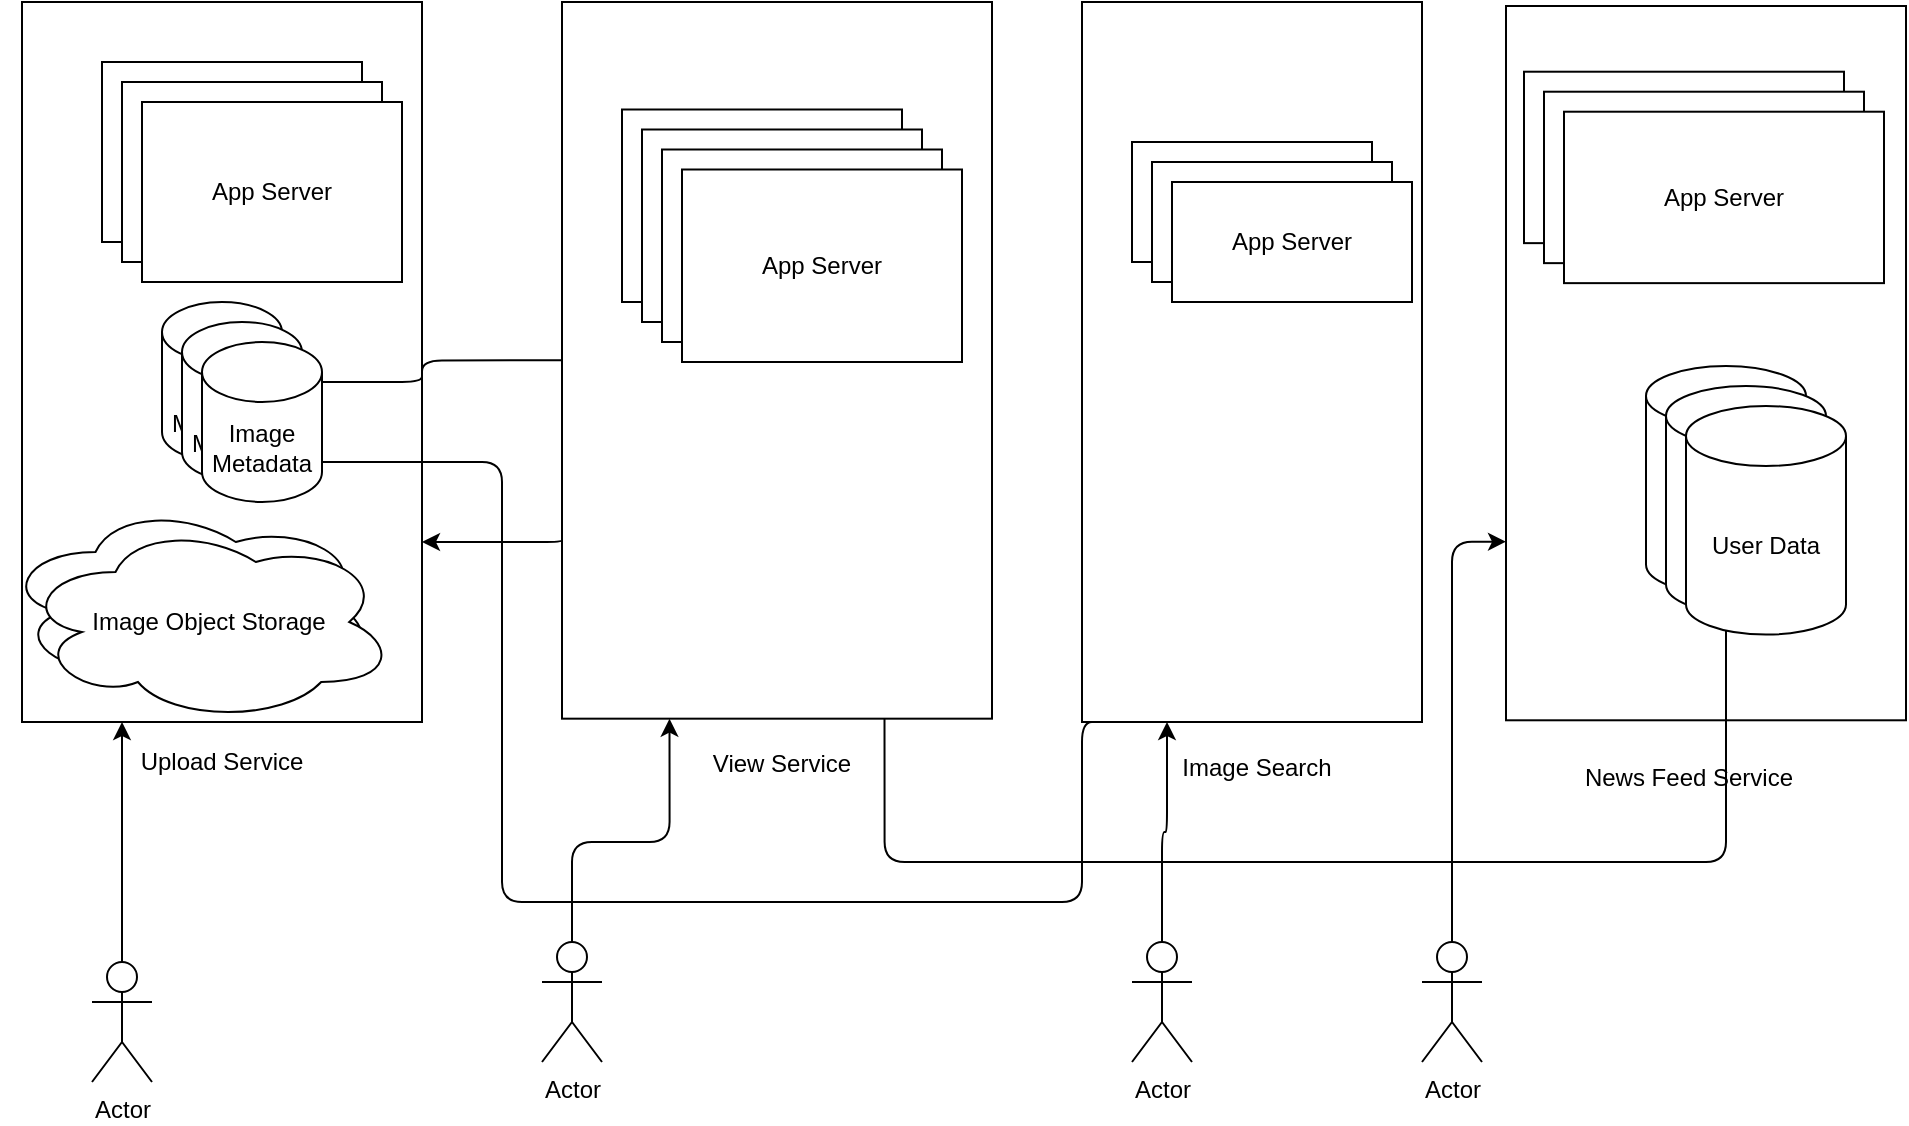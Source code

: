 <mxfile version="13.9.2" type="github">
  <diagram id="OetNqehpfH3lyW26qQmy" name="Page-1">
    <mxGraphModel dx="786" dy="439" grid="1" gridSize="10" guides="1" tooltips="1" connect="1" arrows="1" fold="1" page="1" pageScale="1" pageWidth="850" pageHeight="1100" math="0" shadow="0">
      <root>
        <mxCell id="0" />
        <mxCell id="1" parent="0" />
        <mxCell id="Pfn347-1Jo6gLOCdynuy-36" value="" style="rounded=0;whiteSpace=wrap;html=1;" vertex="1" parent="1">
          <mxGeometry x="550" y="10" width="170" height="360" as="geometry" />
        </mxCell>
        <mxCell id="Pfn347-1Jo6gLOCdynuy-8" value="" style="group" vertex="1" connectable="0" parent="1">
          <mxGeometry x="20" y="10" width="200" height="390" as="geometry" />
        </mxCell>
        <mxCell id="Pfn347-1Jo6gLOCdynuy-6" value="" style="rounded=0;whiteSpace=wrap;html=1;" vertex="1" parent="Pfn347-1Jo6gLOCdynuy-8">
          <mxGeometry width="200" height="360" as="geometry" />
        </mxCell>
        <mxCell id="Pfn347-1Jo6gLOCdynuy-3" value="App Server" style="rounded=0;whiteSpace=wrap;html=1;align=center;" vertex="1" parent="Pfn347-1Jo6gLOCdynuy-8">
          <mxGeometry x="40" y="30" width="130" height="90" as="geometry" />
        </mxCell>
        <mxCell id="Pfn347-1Jo6gLOCdynuy-4" value="Image Metadata" style="shape=cylinder3;whiteSpace=wrap;html=1;boundedLbl=1;backgroundOutline=1;size=15;" vertex="1" parent="Pfn347-1Jo6gLOCdynuy-8">
          <mxGeometry x="70" y="150" width="60" height="80" as="geometry" />
        </mxCell>
        <mxCell id="Pfn347-1Jo6gLOCdynuy-5" value="Image Object Storage" style="ellipse;shape=cloud;whiteSpace=wrap;html=1;" vertex="1" parent="Pfn347-1Jo6gLOCdynuy-8">
          <mxGeometry x="-10" y="250" width="187" height="100" as="geometry" />
        </mxCell>
        <mxCell id="Pfn347-1Jo6gLOCdynuy-7" value="Upload Service" style="text;html=1;strokeColor=none;fillColor=none;align=center;verticalAlign=middle;whiteSpace=wrap;rounded=0;" vertex="1" parent="Pfn347-1Jo6gLOCdynuy-8">
          <mxGeometry x="50" y="370" width="100" height="20" as="geometry" />
        </mxCell>
        <mxCell id="Pfn347-1Jo6gLOCdynuy-12" value="" style="group" vertex="1" connectable="0" parent="1">
          <mxGeometry x="290" y="10" width="215" height="430" as="geometry" />
        </mxCell>
        <mxCell id="Pfn347-1Jo6gLOCdynuy-10" value="" style="rounded=0;whiteSpace=wrap;html=1;" vertex="1" parent="Pfn347-1Jo6gLOCdynuy-12">
          <mxGeometry width="215" height="358.333" as="geometry" />
        </mxCell>
        <mxCell id="Pfn347-1Jo6gLOCdynuy-9" value="App Server" style="rounded=0;whiteSpace=wrap;html=1;" vertex="1" parent="Pfn347-1Jo6gLOCdynuy-12">
          <mxGeometry x="30" y="53.75" width="140" height="96.25" as="geometry" />
        </mxCell>
        <mxCell id="Pfn347-1Jo6gLOCdynuy-11" value="View Service" style="text;html=1;strokeColor=none;fillColor=none;align=center;verticalAlign=middle;whiteSpace=wrap;rounded=0;" vertex="1" parent="Pfn347-1Jo6gLOCdynuy-12">
          <mxGeometry x="65" y="363.167" width="90" height="35.833" as="geometry" />
        </mxCell>
        <mxCell id="Pfn347-1Jo6gLOCdynuy-13" value="" style="endArrow=classic;html=1;edgeStyle=orthogonalEdgeStyle;exitX=0;exitY=0.5;exitDx=0;exitDy=0;entryX=1;entryY=0.5;entryDx=0;entryDy=0;entryPerimeter=0;" edge="1" parent="1" source="Pfn347-1Jo6gLOCdynuy-10" target="Pfn347-1Jo6gLOCdynuy-4">
          <mxGeometry width="50" height="50" relative="1" as="geometry">
            <mxPoint x="410" y="110" as="sourcePoint" />
            <mxPoint x="430" y="180" as="targetPoint" />
          </mxGeometry>
        </mxCell>
        <mxCell id="Pfn347-1Jo6gLOCdynuy-17" value="" style="endArrow=classic;html=1;edgeStyle=orthogonalEdgeStyle;exitX=0;exitY=0.75;exitDx=0;exitDy=0;entryX=1;entryY=0.75;entryDx=0;entryDy=0;" edge="1" parent="1" source="Pfn347-1Jo6gLOCdynuy-10" target="Pfn347-1Jo6gLOCdynuy-6">
          <mxGeometry width="50" height="50" relative="1" as="geometry">
            <mxPoint x="510" y="270" as="sourcePoint" />
            <mxPoint x="333" y="310" as="targetPoint" />
            <Array as="points">
              <mxPoint x="290" y="280" />
            </Array>
          </mxGeometry>
        </mxCell>
        <mxCell id="Pfn347-1Jo6gLOCdynuy-24" value="" style="group" vertex="1" connectable="0" parent="1">
          <mxGeometry x="762" y="12" width="200" height="400" as="geometry" />
        </mxCell>
        <mxCell id="Pfn347-1Jo6gLOCdynuy-20" value="" style="rounded=0;whiteSpace=wrap;html=1;" vertex="1" parent="Pfn347-1Jo6gLOCdynuy-24">
          <mxGeometry width="200" height="357.143" as="geometry" />
        </mxCell>
        <mxCell id="Pfn347-1Jo6gLOCdynuy-23" value="" style="group" vertex="1" connectable="0" parent="Pfn347-1Jo6gLOCdynuy-24">
          <mxGeometry x="20" y="42.857" width="160" height="357.143" as="geometry" />
        </mxCell>
        <mxCell id="Pfn347-1Jo6gLOCdynuy-18" value="App Server" style="rounded=0;whiteSpace=wrap;html=1;" vertex="1" parent="Pfn347-1Jo6gLOCdynuy-23">
          <mxGeometry x="-11" y="-10" width="160" height="85.714" as="geometry" />
        </mxCell>
        <mxCell id="Pfn347-1Jo6gLOCdynuy-21" value="News Feed Service" style="text;html=1;strokeColor=none;fillColor=none;align=center;verticalAlign=middle;whiteSpace=wrap;rounded=0;" vertex="1" parent="Pfn347-1Jo6gLOCdynuy-23">
          <mxGeometry x="10" y="328.57" width="123.33" height="28.57" as="geometry" />
        </mxCell>
        <mxCell id="Pfn347-1Jo6gLOCdynuy-19" value="User Data" style="shape=cylinder3;whiteSpace=wrap;html=1;boundedLbl=1;backgroundOutline=1;size=15;" vertex="1" parent="Pfn347-1Jo6gLOCdynuy-24">
          <mxGeometry x="70" y="180.0" width="80" height="114.286" as="geometry" />
        </mxCell>
        <mxCell id="Pfn347-1Jo6gLOCdynuy-22" value="" style="endArrow=classic;html=1;edgeStyle=orthogonalEdgeStyle;exitX=0.75;exitY=1;exitDx=0;exitDy=0;entryX=0.5;entryY=1;entryDx=0;entryDy=0;entryPerimeter=0;" edge="1" parent="1" source="Pfn347-1Jo6gLOCdynuy-10" target="Pfn347-1Jo6gLOCdynuy-19">
          <mxGeometry width="50" height="50" relative="1" as="geometry">
            <mxPoint x="470" y="310" as="sourcePoint" />
            <mxPoint x="520" y="260" as="targetPoint" />
            <Array as="points">
              <mxPoint x="451" y="440" />
              <mxPoint x="872" y="440" />
            </Array>
          </mxGeometry>
        </mxCell>
        <mxCell id="Pfn347-1Jo6gLOCdynuy-25" value="Actor" style="shape=umlActor;verticalLabelPosition=bottom;verticalAlign=top;html=1;outlineConnect=0;" vertex="1" parent="1">
          <mxGeometry x="55" y="490" width="30" height="60" as="geometry" />
        </mxCell>
        <mxCell id="Pfn347-1Jo6gLOCdynuy-29" value="" style="endArrow=classic;html=1;edgeStyle=orthogonalEdgeStyle;exitX=0.5;exitY=0;exitDx=0;exitDy=0;exitPerimeter=0;entryX=0.25;entryY=1;entryDx=0;entryDy=0;" edge="1" parent="1" source="Pfn347-1Jo6gLOCdynuy-25" target="Pfn347-1Jo6gLOCdynuy-6">
          <mxGeometry width="50" height="50" relative="1" as="geometry">
            <mxPoint x="170" y="500" as="sourcePoint" />
            <mxPoint x="220" y="450" as="targetPoint" />
          </mxGeometry>
        </mxCell>
        <mxCell id="Pfn347-1Jo6gLOCdynuy-30" value="Actor" style="shape=umlActor;verticalLabelPosition=bottom;verticalAlign=top;html=1;outlineConnect=0;" vertex="1" parent="1">
          <mxGeometry x="280" y="480" width="30" height="60" as="geometry" />
        </mxCell>
        <mxCell id="Pfn347-1Jo6gLOCdynuy-31" value="" style="endArrow=classic;html=1;edgeStyle=orthogonalEdgeStyle;exitX=0.5;exitY=0;exitDx=0;exitDy=0;exitPerimeter=0;entryX=0.25;entryY=1;entryDx=0;entryDy=0;" edge="1" parent="1" source="Pfn347-1Jo6gLOCdynuy-30" target="Pfn347-1Jo6gLOCdynuy-10">
          <mxGeometry width="50" height="50" relative="1" as="geometry">
            <mxPoint x="290" y="530" as="sourcePoint" />
            <mxPoint x="320" y="370" as="targetPoint" />
            <Array as="points">
              <mxPoint x="295" y="430" />
              <mxPoint x="344" y="430" />
            </Array>
          </mxGeometry>
        </mxCell>
        <mxCell id="Pfn347-1Jo6gLOCdynuy-32" value="Actor" style="shape=umlActor;verticalLabelPosition=bottom;verticalAlign=top;html=1;outlineConnect=0;" vertex="1" parent="1">
          <mxGeometry x="720" y="480" width="30" height="60" as="geometry" />
        </mxCell>
        <mxCell id="Pfn347-1Jo6gLOCdynuy-33" value="" style="endArrow=classic;html=1;edgeStyle=orthogonalEdgeStyle;exitX=0.5;exitY=0;exitDx=0;exitDy=0;exitPerimeter=0;entryX=0;entryY=0.75;entryDx=0;entryDy=0;" edge="1" parent="1" source="Pfn347-1Jo6gLOCdynuy-32" target="Pfn347-1Jo6gLOCdynuy-20">
          <mxGeometry width="50" height="50" relative="1" as="geometry">
            <mxPoint x="650" y="480" as="sourcePoint" />
            <mxPoint x="650" y="440" as="targetPoint" />
          </mxGeometry>
        </mxCell>
        <mxCell id="Pfn347-1Jo6gLOCdynuy-35" value="App Server" style="rounded=0;whiteSpace=wrap;html=1;" vertex="1" parent="1">
          <mxGeometry x="575" y="80" width="120" height="60" as="geometry" />
        </mxCell>
        <mxCell id="Pfn347-1Jo6gLOCdynuy-37" value="Image Search" style="text;html=1;strokeColor=none;fillColor=none;align=center;verticalAlign=middle;whiteSpace=wrap;rounded=0;" vertex="1" parent="1">
          <mxGeometry x="590" y="383" width="95" height="20" as="geometry" />
        </mxCell>
        <mxCell id="Pfn347-1Jo6gLOCdynuy-38" value="Actor" style="shape=umlActor;verticalLabelPosition=bottom;verticalAlign=top;html=1;outlineConnect=0;" vertex="1" parent="1">
          <mxGeometry x="575" y="480" width="30" height="60" as="geometry" />
        </mxCell>
        <mxCell id="Pfn347-1Jo6gLOCdynuy-39" value="" style="endArrow=classic;html=1;edgeStyle=orthogonalEdgeStyle;entryX=0.25;entryY=1;entryDx=0;entryDy=0;exitX=0.5;exitY=0;exitDx=0;exitDy=0;exitPerimeter=0;" edge="1" parent="1" source="Pfn347-1Jo6gLOCdynuy-38" target="Pfn347-1Jo6gLOCdynuy-36">
          <mxGeometry width="50" height="50" relative="1" as="geometry">
            <mxPoint x="390" y="530" as="sourcePoint" />
            <mxPoint x="440" y="480" as="targetPoint" />
          </mxGeometry>
        </mxCell>
        <mxCell id="Pfn347-1Jo6gLOCdynuy-40" value="" style="endArrow=classic;html=1;edgeStyle=orthogonalEdgeStyle;entryX=1;entryY=0;entryDx=0;entryDy=52.5;entryPerimeter=0;" edge="1" parent="1" target="Pfn347-1Jo6gLOCdynuy-4">
          <mxGeometry width="50" height="50" relative="1" as="geometry">
            <mxPoint x="560" y="370" as="sourcePoint" />
            <mxPoint x="170" y="370" as="targetPoint" />
            <Array as="points">
              <mxPoint x="550" y="460" />
              <mxPoint x="260" y="460" />
              <mxPoint x="260" y="240" />
              <mxPoint x="150" y="240" />
            </Array>
          </mxGeometry>
        </mxCell>
        <mxCell id="Pfn347-1Jo6gLOCdynuy-43" value="App Server" style="rounded=0;whiteSpace=wrap;html=1;align=center;" vertex="1" parent="1">
          <mxGeometry x="70" y="50" width="130" height="90" as="geometry" />
        </mxCell>
        <mxCell id="Pfn347-1Jo6gLOCdynuy-44" value="App Server" style="rounded=0;whiteSpace=wrap;html=1;align=center;" vertex="1" parent="1">
          <mxGeometry x="80" y="60" width="130" height="90" as="geometry" />
        </mxCell>
        <mxCell id="Pfn347-1Jo6gLOCdynuy-45" value="App Server" style="rounded=0;whiteSpace=wrap;html=1;" vertex="1" parent="1">
          <mxGeometry x="330" y="73.75" width="140" height="96.25" as="geometry" />
        </mxCell>
        <mxCell id="Pfn347-1Jo6gLOCdynuy-46" value="App Server" style="rounded=0;whiteSpace=wrap;html=1;" vertex="1" parent="1">
          <mxGeometry x="340" y="83.75" width="140" height="96.25" as="geometry" />
        </mxCell>
        <mxCell id="Pfn347-1Jo6gLOCdynuy-47" value="App Server" style="rounded=0;whiteSpace=wrap;html=1;" vertex="1" parent="1">
          <mxGeometry x="350" y="93.75" width="140" height="96.25" as="geometry" />
        </mxCell>
        <mxCell id="Pfn347-1Jo6gLOCdynuy-48" value="App Server" style="rounded=0;whiteSpace=wrap;html=1;" vertex="1" parent="1">
          <mxGeometry x="585" y="90" width="120" height="60" as="geometry" />
        </mxCell>
        <mxCell id="Pfn347-1Jo6gLOCdynuy-49" value="App Server" style="rounded=0;whiteSpace=wrap;html=1;" vertex="1" parent="1">
          <mxGeometry x="595" y="100" width="120" height="60" as="geometry" />
        </mxCell>
        <mxCell id="Pfn347-1Jo6gLOCdynuy-52" value="App Server" style="rounded=0;whiteSpace=wrap;html=1;" vertex="1" parent="1">
          <mxGeometry x="781" y="54.857" width="160" height="85.714" as="geometry" />
        </mxCell>
        <mxCell id="Pfn347-1Jo6gLOCdynuy-53" value="App Server" style="rounded=0;whiteSpace=wrap;html=1;" vertex="1" parent="1">
          <mxGeometry x="791" y="64.857" width="160" height="85.714" as="geometry" />
        </mxCell>
        <mxCell id="Pfn347-1Jo6gLOCdynuy-55" value="Image Metadata" style="shape=cylinder3;whiteSpace=wrap;html=1;boundedLbl=1;backgroundOutline=1;size=15;" vertex="1" parent="1">
          <mxGeometry x="100" y="170" width="60" height="80" as="geometry" />
        </mxCell>
        <mxCell id="Pfn347-1Jo6gLOCdynuy-56" value="Image Metadata" style="shape=cylinder3;whiteSpace=wrap;html=1;boundedLbl=1;backgroundOutline=1;size=15;" vertex="1" parent="1">
          <mxGeometry x="110" y="180" width="60" height="80" as="geometry" />
        </mxCell>
        <mxCell id="Pfn347-1Jo6gLOCdynuy-58" value="Image Object Storage" style="ellipse;shape=cloud;whiteSpace=wrap;html=1;" vertex="1" parent="1">
          <mxGeometry x="20" y="270" width="187" height="100" as="geometry" />
        </mxCell>
        <mxCell id="Pfn347-1Jo6gLOCdynuy-59" value="User Data" style="shape=cylinder3;whiteSpace=wrap;html=1;boundedLbl=1;backgroundOutline=1;size=15;" vertex="1" parent="1">
          <mxGeometry x="842" y="202.0" width="80" height="114.286" as="geometry" />
        </mxCell>
        <mxCell id="Pfn347-1Jo6gLOCdynuy-60" value="User Data" style="shape=cylinder3;whiteSpace=wrap;html=1;boundedLbl=1;backgroundOutline=1;size=15;" vertex="1" parent="1">
          <mxGeometry x="852" y="212.0" width="80" height="114.286" as="geometry" />
        </mxCell>
      </root>
    </mxGraphModel>
  </diagram>
</mxfile>

